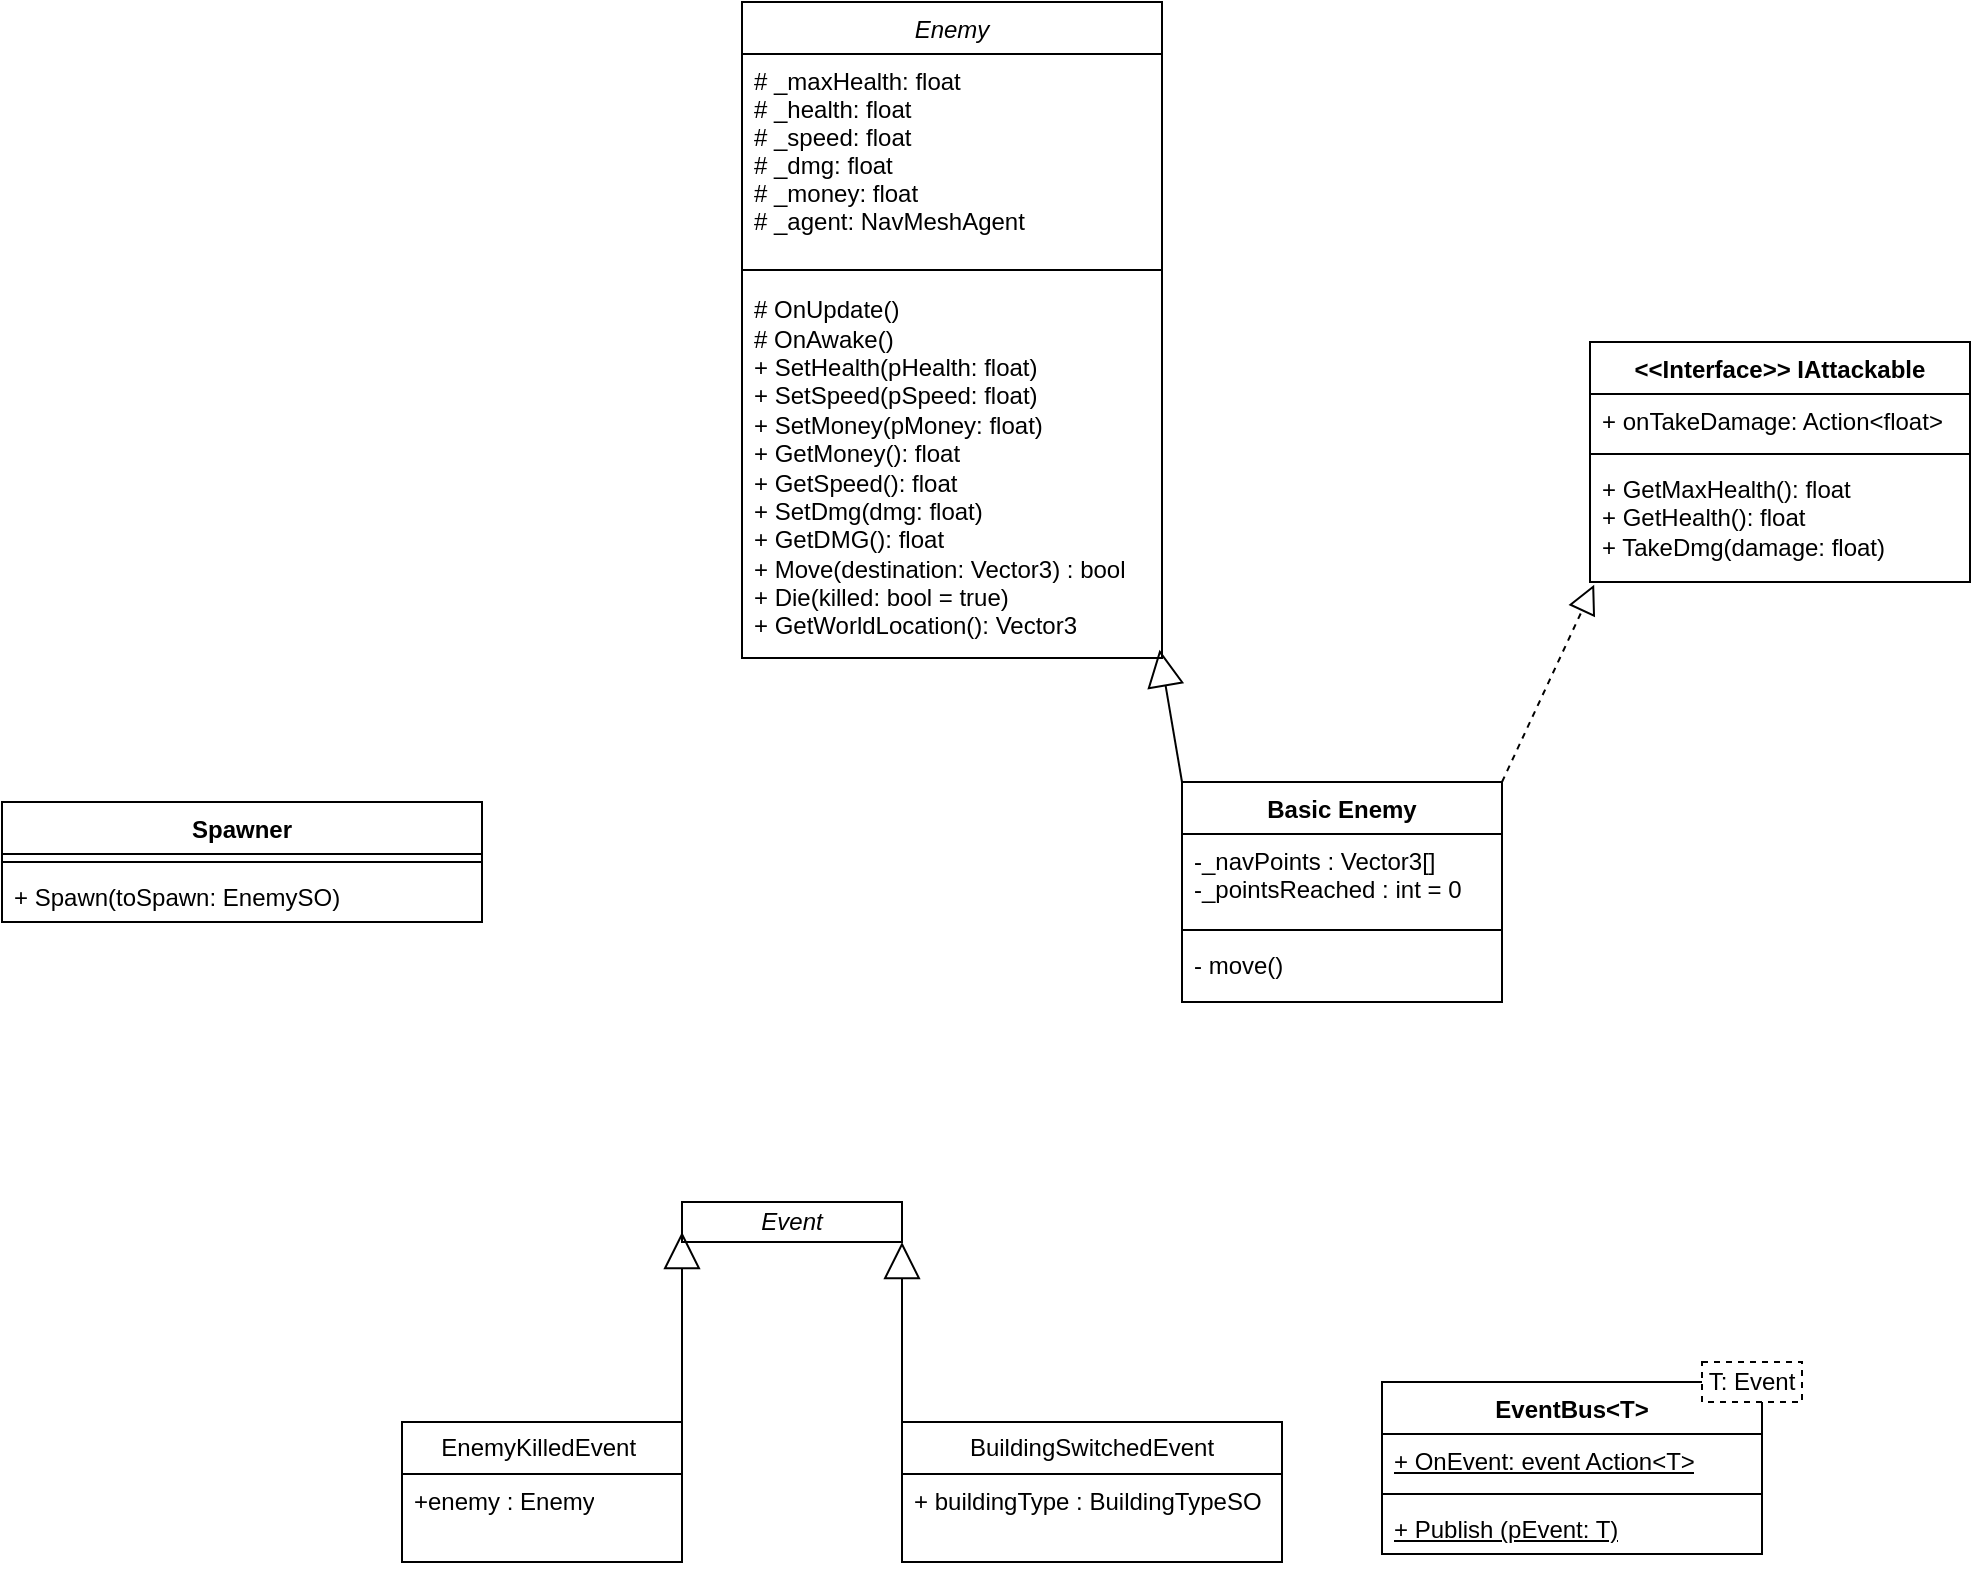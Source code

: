 <mxfile version="23.1.5" type="device">
  <diagram id="C5RBs43oDa-KdzZeNtuy" name="Page-1">
    <mxGraphModel dx="1925" dy="1989" grid="1" gridSize="10" guides="1" tooltips="1" connect="1" arrows="1" fold="1" page="1" pageScale="1" pageWidth="827" pageHeight="1169" math="0" shadow="0">
      <root>
        <mxCell id="WIyWlLk6GJQsqaUBKTNV-0" />
        <mxCell id="WIyWlLk6GJQsqaUBKTNV-1" parent="WIyWlLk6GJQsqaUBKTNV-0" />
        <mxCell id="zkfFHV4jXpPFQw0GAbJ--0" value="Enemy" style="swimlane;fontStyle=2;align=center;verticalAlign=top;childLayout=stackLayout;horizontal=1;startSize=26;horizontalStack=0;resizeParent=1;resizeLast=0;collapsible=1;marginBottom=0;rounded=0;shadow=0;strokeWidth=1;" parent="WIyWlLk6GJQsqaUBKTNV-1" vertex="1">
          <mxGeometry x="-200" y="-360" width="210" height="328" as="geometry">
            <mxRectangle x="230" y="140" width="160" height="26" as="alternateBounds" />
          </mxGeometry>
        </mxCell>
        <mxCell id="zkfFHV4jXpPFQw0GAbJ--1" value="# _maxHealth: float&#xa;# _health: float&#xa;# _speed: float&#xa;# _dmg: float&#xa;# _money: float&#xa;# _agent: NavMeshAgent" style="text;align=left;verticalAlign=top;spacingLeft=4;spacingRight=4;overflow=hidden;rotatable=0;points=[[0,0.5],[1,0.5]];portConstraint=eastwest;" parent="zkfFHV4jXpPFQw0GAbJ--0" vertex="1">
          <mxGeometry y="26" width="210" height="104" as="geometry" />
        </mxCell>
        <mxCell id="zkfFHV4jXpPFQw0GAbJ--4" value="" style="line;html=1;strokeWidth=1;align=left;verticalAlign=middle;spacingTop=-1;spacingLeft=3;spacingRight=3;rotatable=0;labelPosition=right;points=[];portConstraint=eastwest;" parent="zkfFHV4jXpPFQw0GAbJ--0" vertex="1">
          <mxGeometry y="130" width="210" height="8" as="geometry" />
        </mxCell>
        <mxCell id="5jMMAeLaqf-RPU7la-JJ-0" value="# OnUpdate()&lt;br&gt;# OnAwake()&lt;div&gt;+ SetHealth(pHealth: float)&lt;/div&gt;&lt;div&gt;+ SetSpeed(pSpeed: float)&lt;/div&gt;&lt;div&gt;+ SetMoney(pMoney: float)&lt;/div&gt;&lt;div&gt;+ GetMoney(): float&lt;/div&gt;&lt;div&gt;+ GetSpeed(): float&lt;/div&gt;&lt;div&gt;+ SetDmg(dmg: float)&lt;/div&gt;&lt;div&gt;+ GetDMG(): float&lt;/div&gt;&lt;div&gt;+ Move(destination: Vector3) : bool&lt;/div&gt;&lt;div&gt;+ Die(killed: bool = true)&lt;/div&gt;&lt;div&gt;+ GetWorldLocation(): Vector3&lt;/div&gt;" style="text;html=1;align=left;verticalAlign=middle;resizable=0;points=[];autosize=1;strokeColor=none;fillColor=none;spacingRight=4;spacingLeft=4;" parent="zkfFHV4jXpPFQw0GAbJ--0" vertex="1">
          <mxGeometry y="138" width="210" height="190" as="geometry" />
        </mxCell>
        <mxCell id="dhHFdAmfuzsWMo1l0_3k-3" value="Basic Enemy" style="swimlane;fontStyle=1;align=center;verticalAlign=top;childLayout=stackLayout;horizontal=1;startSize=26;horizontalStack=0;resizeParent=1;resizeParentMax=0;resizeLast=0;collapsible=1;marginBottom=0;whiteSpace=wrap;html=1;" vertex="1" parent="WIyWlLk6GJQsqaUBKTNV-1">
          <mxGeometry x="20" y="30" width="160" height="110" as="geometry" />
        </mxCell>
        <mxCell id="dhHFdAmfuzsWMo1l0_3k-4" value="-_navPoints : Vector3[]&lt;br&gt;-_pointsReached : int = 0&lt;div&gt;&lt;br/&gt;&lt;/div&gt;" style="text;strokeColor=none;fillColor=none;align=left;verticalAlign=top;spacingLeft=4;spacingRight=4;overflow=hidden;rotatable=0;points=[[0,0.5],[1,0.5]];portConstraint=eastwest;whiteSpace=wrap;html=1;" vertex="1" parent="dhHFdAmfuzsWMo1l0_3k-3">
          <mxGeometry y="26" width="160" height="44" as="geometry" />
        </mxCell>
        <mxCell id="dhHFdAmfuzsWMo1l0_3k-5" value="" style="line;strokeWidth=1;fillColor=none;align=left;verticalAlign=middle;spacingTop=-1;spacingLeft=3;spacingRight=3;rotatable=0;labelPosition=right;points=[];portConstraint=eastwest;strokeColor=inherit;" vertex="1" parent="dhHFdAmfuzsWMo1l0_3k-3">
          <mxGeometry y="70" width="160" height="8" as="geometry" />
        </mxCell>
        <mxCell id="dhHFdAmfuzsWMo1l0_3k-6" value="- move()" style="text;strokeColor=none;fillColor=none;align=left;verticalAlign=top;spacingLeft=4;spacingRight=4;overflow=hidden;rotatable=0;points=[[0,0.5],[1,0.5]];portConstraint=eastwest;whiteSpace=wrap;html=1;" vertex="1" parent="dhHFdAmfuzsWMo1l0_3k-3">
          <mxGeometry y="78" width="160" height="32" as="geometry" />
        </mxCell>
        <mxCell id="dhHFdAmfuzsWMo1l0_3k-7" value="&amp;lt;&amp;lt;Interface&amp;gt;&amp;gt; IAttackable" style="swimlane;fontStyle=1;align=center;verticalAlign=top;childLayout=stackLayout;horizontal=1;startSize=26;horizontalStack=0;resizeParent=1;resizeParentMax=0;resizeLast=0;collapsible=1;marginBottom=0;whiteSpace=wrap;html=1;" vertex="1" parent="WIyWlLk6GJQsqaUBKTNV-1">
          <mxGeometry x="224" y="-190" width="190" height="120" as="geometry" />
        </mxCell>
        <mxCell id="dhHFdAmfuzsWMo1l0_3k-8" value="+ onTakeDamage: Action&amp;lt;float&amp;gt;" style="text;strokeColor=none;fillColor=none;align=left;verticalAlign=top;spacingLeft=4;spacingRight=4;overflow=hidden;rotatable=0;points=[[0,0.5],[1,0.5]];portConstraint=eastwest;whiteSpace=wrap;html=1;" vertex="1" parent="dhHFdAmfuzsWMo1l0_3k-7">
          <mxGeometry y="26" width="190" height="26" as="geometry" />
        </mxCell>
        <mxCell id="dhHFdAmfuzsWMo1l0_3k-9" value="" style="line;strokeWidth=1;fillColor=none;align=left;verticalAlign=middle;spacingTop=-1;spacingLeft=3;spacingRight=3;rotatable=0;labelPosition=right;points=[];portConstraint=eastwest;strokeColor=inherit;" vertex="1" parent="dhHFdAmfuzsWMo1l0_3k-7">
          <mxGeometry y="52" width="190" height="8" as="geometry" />
        </mxCell>
        <mxCell id="dhHFdAmfuzsWMo1l0_3k-10" value="+ GetMaxHealth(): float&lt;br&gt;+ GetHealth(): float&lt;br&gt;+ TakeDmg(damage: float)&lt;div&gt;&lt;br/&gt;&lt;/div&gt;" style="text;strokeColor=none;fillColor=none;align=left;verticalAlign=top;spacingLeft=4;spacingRight=4;overflow=hidden;rotatable=0;points=[[0,0.5],[1,0.5]];portConstraint=eastwest;whiteSpace=wrap;html=1;" vertex="1" parent="dhHFdAmfuzsWMo1l0_3k-7">
          <mxGeometry y="60" width="190" height="60" as="geometry" />
        </mxCell>
        <mxCell id="dhHFdAmfuzsWMo1l0_3k-1" value="" style="endArrow=block;endSize=16;endFill=0;html=1;rounded=0;exitX=0;exitY=0;exitDx=0;exitDy=0;entryX=0.994;entryY=0.978;entryDx=0;entryDy=0;entryPerimeter=0;" edge="1" parent="WIyWlLk6GJQsqaUBKTNV-1" source="dhHFdAmfuzsWMo1l0_3k-3" target="5jMMAeLaqf-RPU7la-JJ-0">
          <mxGeometry width="160" relative="1" as="geometry">
            <mxPoint x="240" y="50" as="sourcePoint" />
            <mxPoint x="80" y="80" as="targetPoint" />
          </mxGeometry>
        </mxCell>
        <mxCell id="dhHFdAmfuzsWMo1l0_3k-13" value="" style="endArrow=block;dashed=1;endFill=0;endSize=12;html=1;rounded=0;exitX=1;exitY=0;exitDx=0;exitDy=0;entryX=0.011;entryY=1.022;entryDx=0;entryDy=0;entryPerimeter=0;" edge="1" parent="WIyWlLk6GJQsqaUBKTNV-1" source="dhHFdAmfuzsWMo1l0_3k-3" target="dhHFdAmfuzsWMo1l0_3k-10">
          <mxGeometry width="160" relative="1" as="geometry">
            <mxPoint x="130" y="50" as="sourcePoint" />
            <mxPoint x="198" y="-69" as="targetPoint" />
          </mxGeometry>
        </mxCell>
        <mxCell id="dhHFdAmfuzsWMo1l0_3k-14" value="&lt;i&gt;Event&lt;/i&gt;" style="html=1;whiteSpace=wrap;" vertex="1" parent="WIyWlLk6GJQsqaUBKTNV-1">
          <mxGeometry x="-230" y="240" width="110" height="20" as="geometry" />
        </mxCell>
        <mxCell id="dhHFdAmfuzsWMo1l0_3k-15" value="BuildingSwitchedEvent" style="swimlane;fontStyle=0;childLayout=stackLayout;horizontal=1;startSize=26;fillColor=none;horizontalStack=0;resizeParent=1;resizeParentMax=0;resizeLast=0;collapsible=1;marginBottom=0;whiteSpace=wrap;html=1;" vertex="1" parent="WIyWlLk6GJQsqaUBKTNV-1">
          <mxGeometry x="-120" y="350" width="190" height="70" as="geometry" />
        </mxCell>
        <mxCell id="dhHFdAmfuzsWMo1l0_3k-16" value="+ buildingType : BuildingTypeSO" style="text;strokeColor=none;fillColor=none;align=left;verticalAlign=top;spacingLeft=4;spacingRight=4;overflow=hidden;rotatable=0;points=[[0,0.5],[1,0.5]];portConstraint=eastwest;whiteSpace=wrap;html=1;" vertex="1" parent="dhHFdAmfuzsWMo1l0_3k-15">
          <mxGeometry y="26" width="190" height="44" as="geometry" />
        </mxCell>
        <mxCell id="dhHFdAmfuzsWMo1l0_3k-19" value="" style="endArrow=block;endSize=16;endFill=0;html=1;rounded=0;exitX=0;exitY=0;exitDx=0;exitDy=0;entryX=1;entryY=1;entryDx=0;entryDy=0;" edge="1" parent="WIyWlLk6GJQsqaUBKTNV-1" source="dhHFdAmfuzsWMo1l0_3k-15" target="dhHFdAmfuzsWMo1l0_3k-14">
          <mxGeometry width="160" relative="1" as="geometry">
            <mxPoint x="30" y="40" as="sourcePoint" />
            <mxPoint x="-11" y="-36" as="targetPoint" />
          </mxGeometry>
        </mxCell>
        <mxCell id="dhHFdAmfuzsWMo1l0_3k-20" value="EnemyKilledEvent&amp;nbsp;" style="swimlane;fontStyle=0;childLayout=stackLayout;horizontal=1;startSize=26;fillColor=none;horizontalStack=0;resizeParent=1;resizeParentMax=0;resizeLast=0;collapsible=1;marginBottom=0;whiteSpace=wrap;html=1;" vertex="1" parent="WIyWlLk6GJQsqaUBKTNV-1">
          <mxGeometry x="-370" y="350" width="140" height="70" as="geometry" />
        </mxCell>
        <mxCell id="dhHFdAmfuzsWMo1l0_3k-21" value="+enemy : Enemy" style="text;strokeColor=none;fillColor=none;align=left;verticalAlign=top;spacingLeft=4;spacingRight=4;overflow=hidden;rotatable=0;points=[[0,0.5],[1,0.5]];portConstraint=eastwest;whiteSpace=wrap;html=1;" vertex="1" parent="dhHFdAmfuzsWMo1l0_3k-20">
          <mxGeometry y="26" width="140" height="44" as="geometry" />
        </mxCell>
        <mxCell id="dhHFdAmfuzsWMo1l0_3k-22" value="" style="endArrow=block;endSize=16;endFill=0;html=1;rounded=0;exitX=1;exitY=0;exitDx=0;exitDy=0;entryX=0;entryY=0.75;entryDx=0;entryDy=0;" edge="1" parent="WIyWlLk6GJQsqaUBKTNV-1" source="dhHFdAmfuzsWMo1l0_3k-20" target="dhHFdAmfuzsWMo1l0_3k-14">
          <mxGeometry width="160" relative="1" as="geometry">
            <mxPoint x="-130" y="380" as="sourcePoint" />
            <mxPoint x="-189" y="280" as="targetPoint" />
          </mxGeometry>
        </mxCell>
        <mxCell id="dhHFdAmfuzsWMo1l0_3k-32" value="" style="group" vertex="1" connectable="0" parent="WIyWlLk6GJQsqaUBKTNV-1">
          <mxGeometry x="120" y="320" width="210" height="96" as="geometry" />
        </mxCell>
        <mxCell id="dhHFdAmfuzsWMo1l0_3k-27" value="EventBus&amp;lt;T&amp;gt;" style="swimlane;fontStyle=1;align=center;verticalAlign=top;childLayout=stackLayout;horizontal=1;startSize=26;horizontalStack=0;resizeParent=1;resizeParentMax=0;resizeLast=0;collapsible=1;marginBottom=0;whiteSpace=wrap;html=1;" vertex="1" parent="dhHFdAmfuzsWMo1l0_3k-32">
          <mxGeometry y="10" width="190" height="86" as="geometry" />
        </mxCell>
        <mxCell id="dhHFdAmfuzsWMo1l0_3k-28" value="&lt;u&gt;+ OnEvent: event Action&amp;lt;T&amp;gt;&lt;/u&gt;" style="text;strokeColor=none;fillColor=none;align=left;verticalAlign=top;spacingLeft=4;spacingRight=4;overflow=hidden;rotatable=0;points=[[0,0.5],[1,0.5]];portConstraint=eastwest;whiteSpace=wrap;html=1;" vertex="1" parent="dhHFdAmfuzsWMo1l0_3k-27">
          <mxGeometry y="26" width="190" height="26" as="geometry" />
        </mxCell>
        <mxCell id="dhHFdAmfuzsWMo1l0_3k-29" value="" style="line;strokeWidth=1;fillColor=none;align=left;verticalAlign=middle;spacingTop=-1;spacingLeft=3;spacingRight=3;rotatable=0;labelPosition=right;points=[];portConstraint=eastwest;strokeColor=inherit;" vertex="1" parent="dhHFdAmfuzsWMo1l0_3k-27">
          <mxGeometry y="52" width="190" height="8" as="geometry" />
        </mxCell>
        <mxCell id="dhHFdAmfuzsWMo1l0_3k-30" value="&lt;u&gt;+ Publish (pEvent: T)&lt;/u&gt;" style="text;strokeColor=none;fillColor=none;align=left;verticalAlign=top;spacingLeft=4;spacingRight=4;overflow=hidden;rotatable=0;points=[[0,0.5],[1,0.5]];portConstraint=eastwest;whiteSpace=wrap;html=1;" vertex="1" parent="dhHFdAmfuzsWMo1l0_3k-27">
          <mxGeometry y="60" width="190" height="26" as="geometry" />
        </mxCell>
        <mxCell id="dhHFdAmfuzsWMo1l0_3k-31" value="T: Event" style="rounded=0;whiteSpace=wrap;html=1;dashed=1;" vertex="1" parent="dhHFdAmfuzsWMo1l0_3k-32">
          <mxGeometry x="160" width="50" height="20" as="geometry" />
        </mxCell>
        <mxCell id="dhHFdAmfuzsWMo1l0_3k-37" value="Spawner" style="swimlane;fontStyle=1;align=center;verticalAlign=top;childLayout=stackLayout;horizontal=1;startSize=26;horizontalStack=0;resizeParent=1;resizeParentMax=0;resizeLast=0;collapsible=1;marginBottom=0;whiteSpace=wrap;html=1;" vertex="1" parent="WIyWlLk6GJQsqaUBKTNV-1">
          <mxGeometry x="-570" y="40" width="240" height="60" as="geometry" />
        </mxCell>
        <mxCell id="dhHFdAmfuzsWMo1l0_3k-39" value="" style="line;strokeWidth=1;fillColor=none;align=left;verticalAlign=middle;spacingTop=-1;spacingLeft=3;spacingRight=3;rotatable=0;labelPosition=right;points=[];portConstraint=eastwest;strokeColor=inherit;" vertex="1" parent="dhHFdAmfuzsWMo1l0_3k-37">
          <mxGeometry y="26" width="240" height="8" as="geometry" />
        </mxCell>
        <mxCell id="dhHFdAmfuzsWMo1l0_3k-40" value="+ Spawn(toSpawn: EnemySO)" style="text;strokeColor=none;fillColor=none;align=left;verticalAlign=top;spacingLeft=4;spacingRight=4;overflow=hidden;rotatable=0;points=[[0,0.5],[1,0.5]];portConstraint=eastwest;whiteSpace=wrap;html=1;" vertex="1" parent="dhHFdAmfuzsWMo1l0_3k-37">
          <mxGeometry y="34" width="240" height="26" as="geometry" />
        </mxCell>
      </root>
    </mxGraphModel>
  </diagram>
</mxfile>
